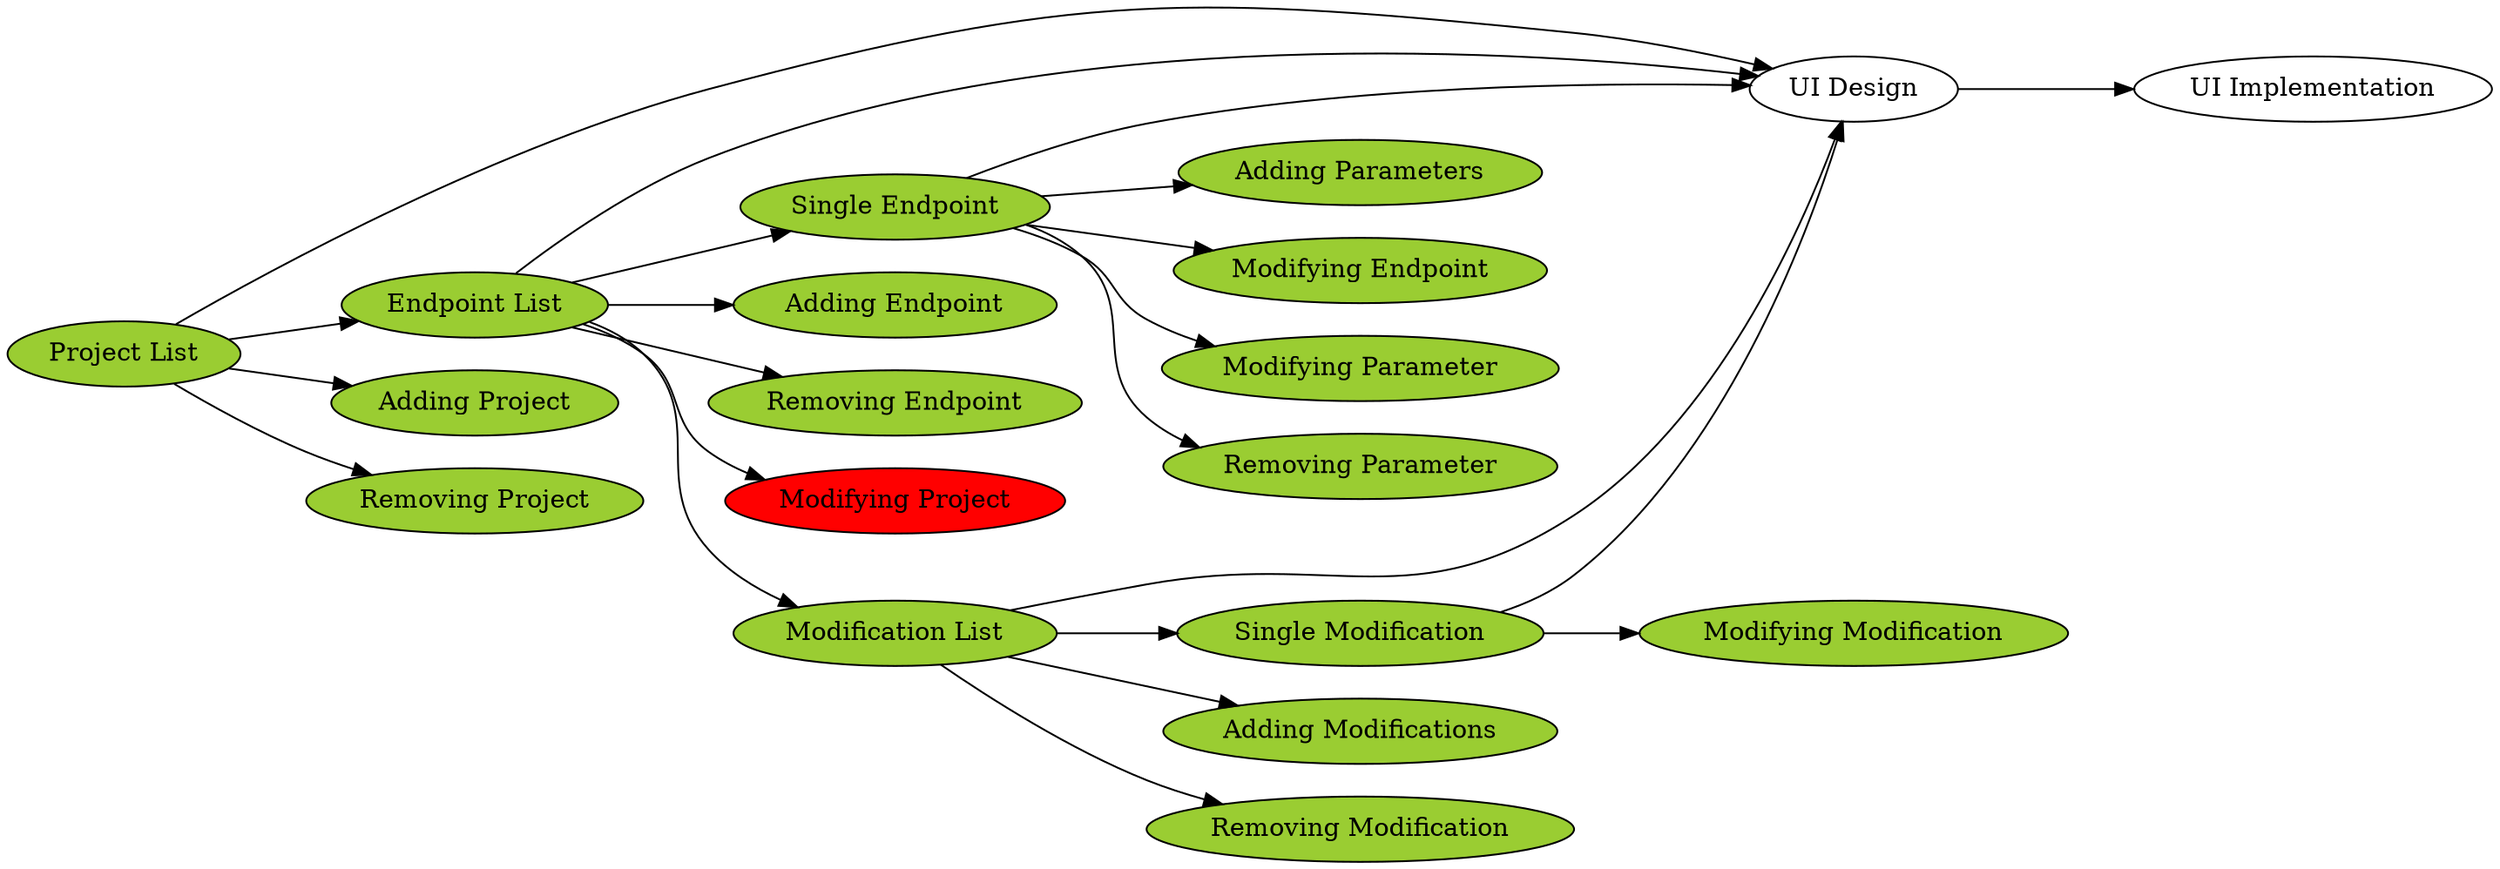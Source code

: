 digraph {
    //layout = circo;
    //mindist = .5;
    rankdir=LR;

    disp_project_list -> ui_design;
    disp_project_list -> disp_endpoint_list;
    disp_project_list -> adding_project;
    disp_project_list -> removing_project;

    disp_endpoint_list -> ui_design;
    disp_endpoint_list -> disp_single_endpoint;
    disp_endpoint_list -> adding_endpoint;
    disp_endpoint_list -> removing_endpoint;
    disp_endpoint_list -> modifying_project;
    disp_endpoint_list -> disp_modification_list;

    disp_single_endpoint -> ui_design;
    disp_single_endpoint -> adding_parameter;
    disp_single_endpoint -> modifying_endpoint;
    disp_single_endpoint -> modifying_parameter;
    disp_single_endpoint -> removing_parameter;

    disp_modification_list -> ui_design;
    disp_modification_list -> disp_single_modification;
    disp_modification_list -> adding_modification;
    disp_modification_list -> removing_modification;

    disp_single_modification -> ui_design;
    disp_single_modification -> modifying_modification;

    ui_design -> ui_implementation;




    disp_project_list           [label="Project List", style="filled", fillcolor="yellowgreen"];
    disp_endpoint_list          [label="Endpoint List", style="filled", fillcolor="yellowgreen"];
    disp_modification_list      [label="Modification List", style="filled", fillcolor="yellowgreen"];

    disp_single_endpoint        [label="Single Endpoint", style="filled", fillcolor="yellowgreen"];
    disp_single_modification    [label="Single Modification", style="filled", fillcolor="yellowgreen"];

    ui_implementation   [label="UI Implementation"];
    ui_design           [label="UI Design"];

    adding_project          [label="Adding Project", style="filled", fillcolor="yellowgreen"];
    adding_endpoint         [label="Adding Endpoint", style="filled", fillcolor="yellowgreen"];
    adding_parameter        [label="Adding Parameters", style="filled", fillcolor="yellowgreen"];
    adding_modification     [label="Adding Modifications", style="filled", fillcolor="yellowgreen"];

    modifying_project       [label="Modifying Project", style="filled", fillcolor="red"];
    modifying_endpoint      [label="Modifying Endpoint", style="filled", fillcolor="yellowgreen"];
    modifying_parameter     [label="Modifying Parameter", style="filled", fillcolor="yellowgreen"];
    modifying_modification  [label="Modifying Modification", style="filled", fillcolor="yellowgreen"];

    removing_project        [label="Removing Project", style="filled", fillcolor="yellowgreen"];
    removing_endpoint       [label="Removing Endpoint", style="filled", fillcolor="yellowgreen"];
    removing_parameter      [label="Removing Parameter", style="filled", fillcolor="yellowgreen"];
    removing_modification   [label="Removing Modification", style="filled", fillcolor="yellowgreen"];
}
